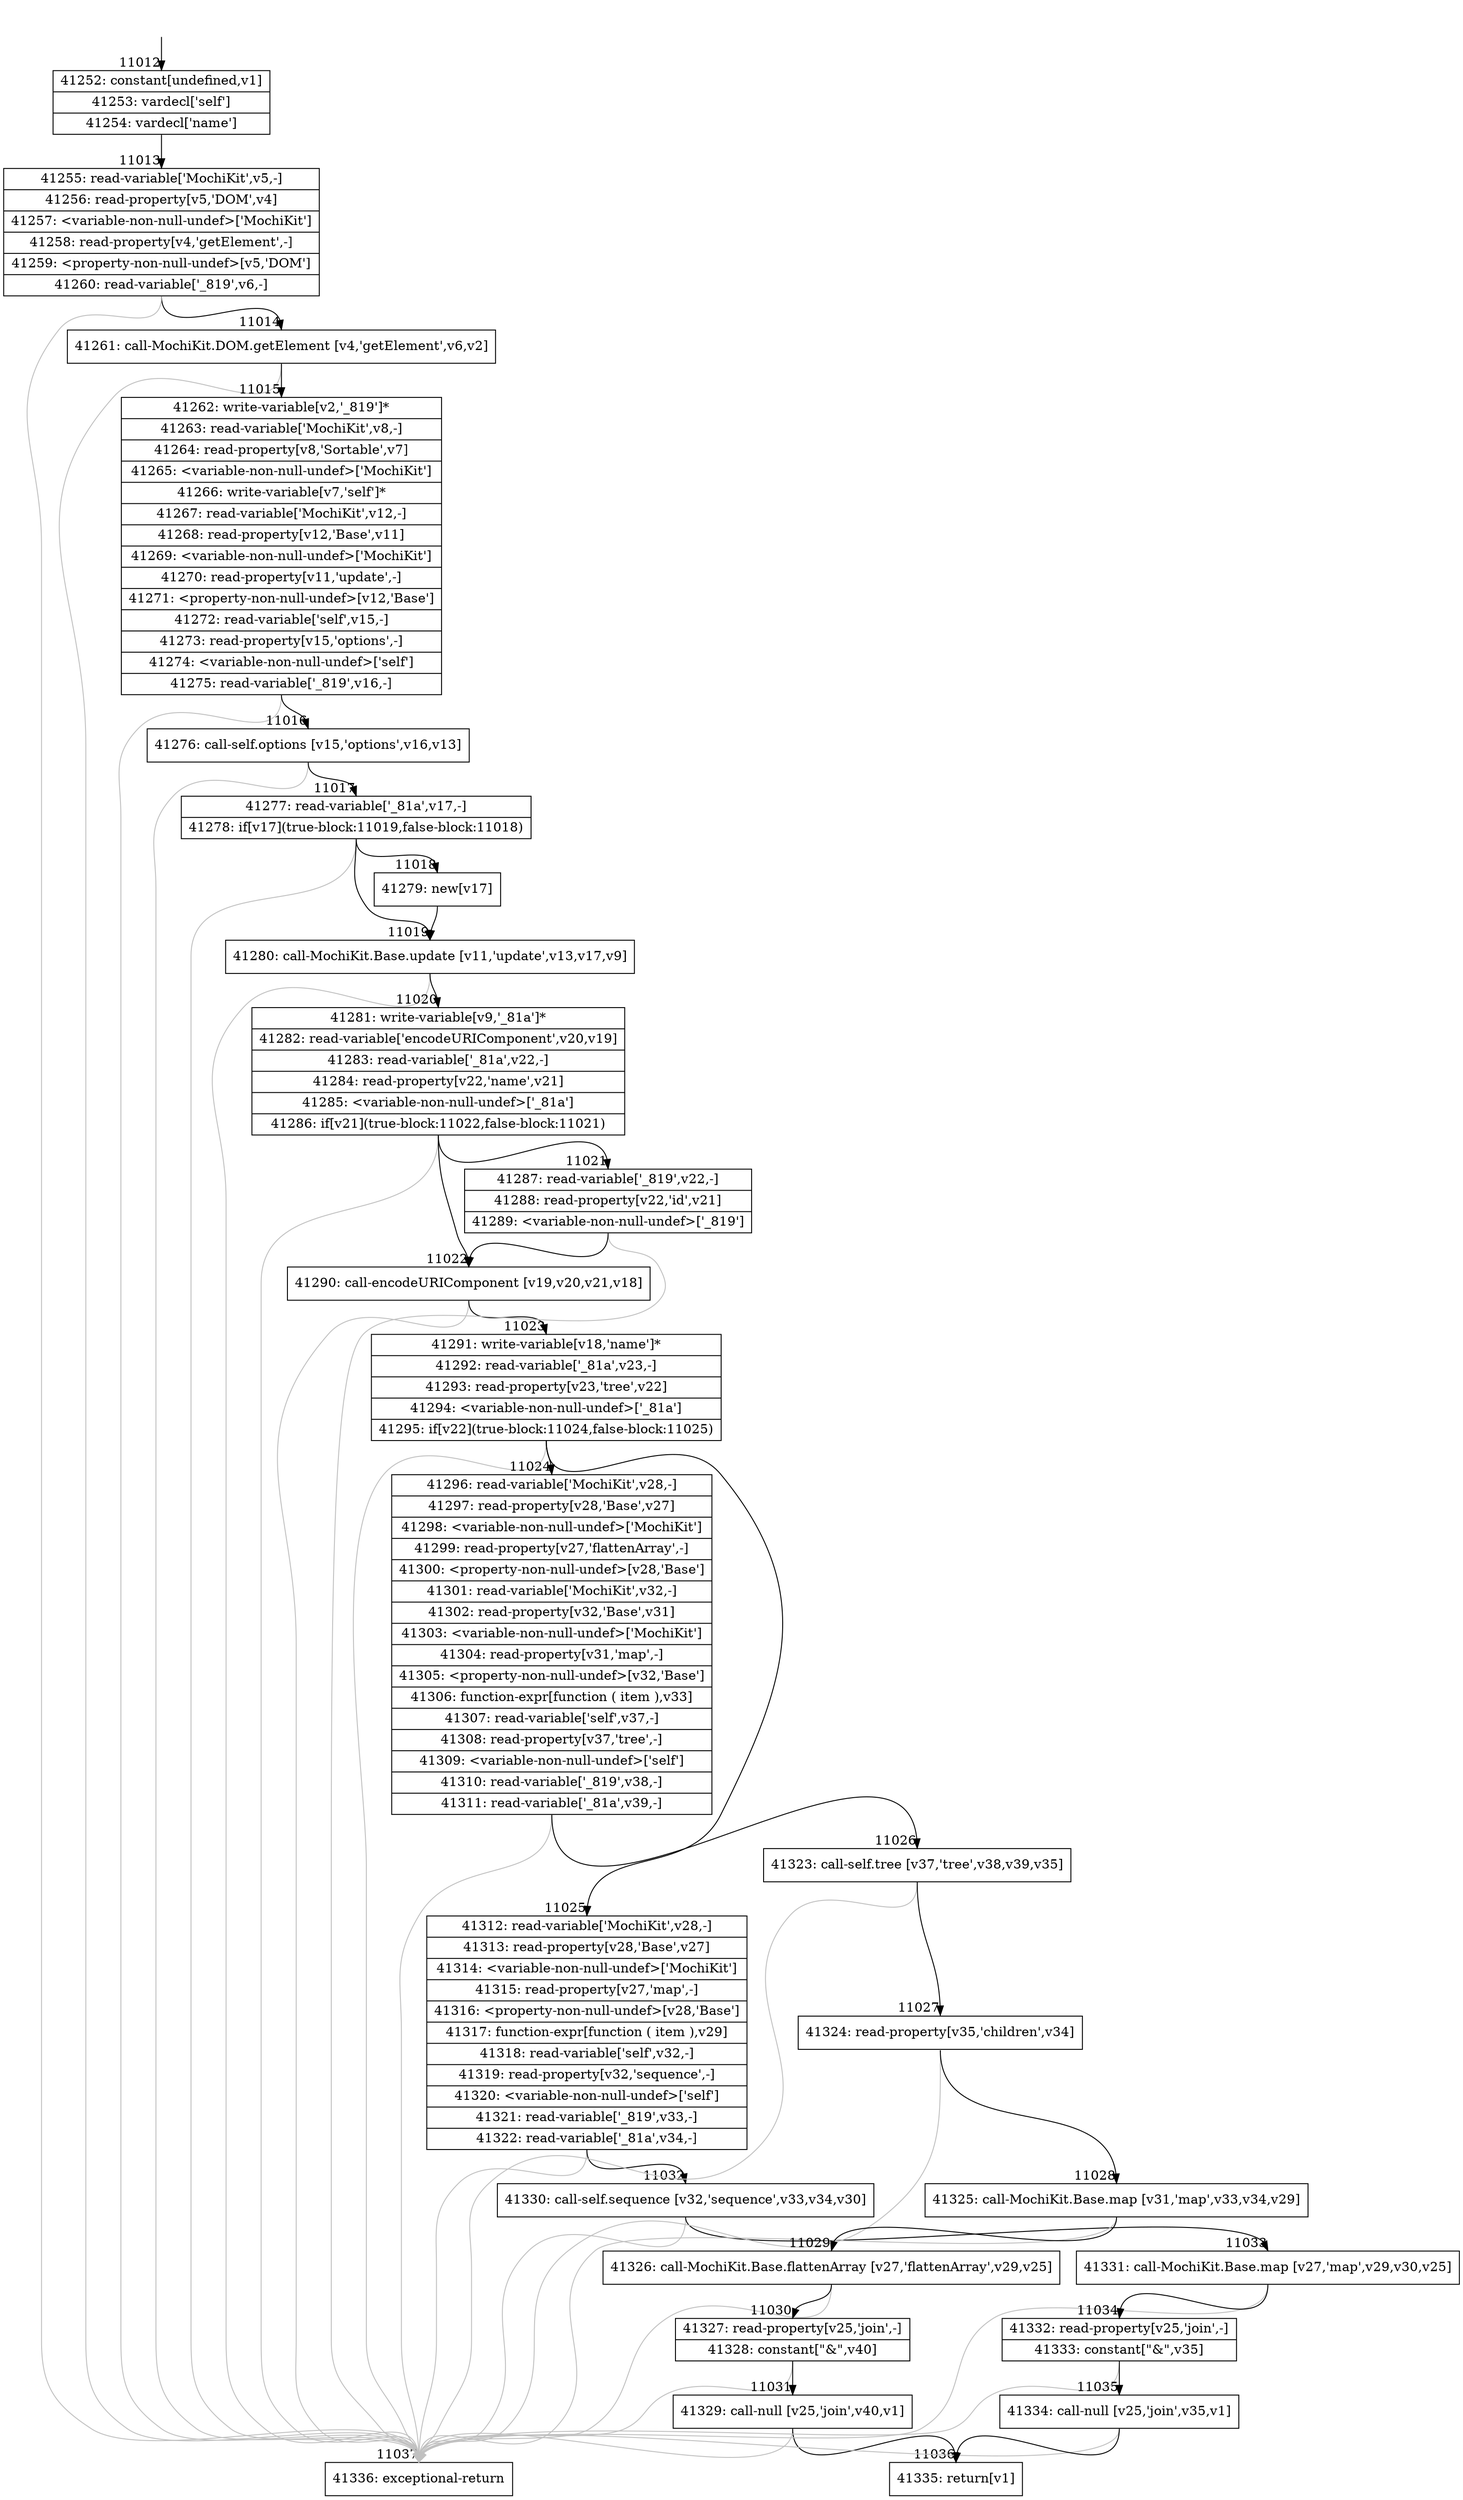 digraph {
rankdir="TD"
BB_entry777[shape=none,label=""];
BB_entry777 -> BB11012 [tailport=s, headport=n, headlabel="    11012"]
BB11012 [shape=record label="{41252: constant[undefined,v1]|41253: vardecl['self']|41254: vardecl['name']}" ] 
BB11012 -> BB11013 [tailport=s, headport=n, headlabel="      11013"]
BB11013 [shape=record label="{41255: read-variable['MochiKit',v5,-]|41256: read-property[v5,'DOM',v4]|41257: \<variable-non-null-undef\>['MochiKit']|41258: read-property[v4,'getElement',-]|41259: \<property-non-null-undef\>[v5,'DOM']|41260: read-variable['_819',v6,-]}" ] 
BB11013 -> BB11014 [tailport=s, headport=n, headlabel="      11014"]
BB11013 -> BB11037 [tailport=s, headport=n, color=gray, headlabel="      11037"]
BB11014 [shape=record label="{41261: call-MochiKit.DOM.getElement [v4,'getElement',v6,v2]}" ] 
BB11014 -> BB11015 [tailport=s, headport=n, headlabel="      11015"]
BB11014 -> BB11037 [tailport=s, headport=n, color=gray]
BB11015 [shape=record label="{41262: write-variable[v2,'_819']*|41263: read-variable['MochiKit',v8,-]|41264: read-property[v8,'Sortable',v7]|41265: \<variable-non-null-undef\>['MochiKit']|41266: write-variable[v7,'self']*|41267: read-variable['MochiKit',v12,-]|41268: read-property[v12,'Base',v11]|41269: \<variable-non-null-undef\>['MochiKit']|41270: read-property[v11,'update',-]|41271: \<property-non-null-undef\>[v12,'Base']|41272: read-variable['self',v15,-]|41273: read-property[v15,'options',-]|41274: \<variable-non-null-undef\>['self']|41275: read-variable['_819',v16,-]}" ] 
BB11015 -> BB11016 [tailport=s, headport=n, headlabel="      11016"]
BB11015 -> BB11037 [tailport=s, headport=n, color=gray]
BB11016 [shape=record label="{41276: call-self.options [v15,'options',v16,v13]}" ] 
BB11016 -> BB11017 [tailport=s, headport=n, headlabel="      11017"]
BB11016 -> BB11037 [tailport=s, headport=n, color=gray]
BB11017 [shape=record label="{41277: read-variable['_81a',v17,-]|41278: if[v17](true-block:11019,false-block:11018)}" ] 
BB11017 -> BB11019 [tailport=s, headport=n, headlabel="      11019"]
BB11017 -> BB11018 [tailport=s, headport=n, headlabel="      11018"]
BB11017 -> BB11037 [tailport=s, headport=n, color=gray]
BB11018 [shape=record label="{41279: new[v17]}" ] 
BB11018 -> BB11019 [tailport=s, headport=n]
BB11019 [shape=record label="{41280: call-MochiKit.Base.update [v11,'update',v13,v17,v9]}" ] 
BB11019 -> BB11020 [tailport=s, headport=n, headlabel="      11020"]
BB11019 -> BB11037 [tailport=s, headport=n, color=gray]
BB11020 [shape=record label="{41281: write-variable[v9,'_81a']*|41282: read-variable['encodeURIComponent',v20,v19]|41283: read-variable['_81a',v22,-]|41284: read-property[v22,'name',v21]|41285: \<variable-non-null-undef\>['_81a']|41286: if[v21](true-block:11022,false-block:11021)}" ] 
BB11020 -> BB11022 [tailport=s, headport=n, headlabel="      11022"]
BB11020 -> BB11021 [tailport=s, headport=n, headlabel="      11021"]
BB11020 -> BB11037 [tailport=s, headport=n, color=gray]
BB11021 [shape=record label="{41287: read-variable['_819',v22,-]|41288: read-property[v22,'id',v21]|41289: \<variable-non-null-undef\>['_819']}" ] 
BB11021 -> BB11022 [tailport=s, headport=n]
BB11021 -> BB11037 [tailport=s, headport=n, color=gray]
BB11022 [shape=record label="{41290: call-encodeURIComponent [v19,v20,v21,v18]}" ] 
BB11022 -> BB11023 [tailport=s, headport=n, headlabel="      11023"]
BB11022 -> BB11037 [tailport=s, headport=n, color=gray]
BB11023 [shape=record label="{41291: write-variable[v18,'name']*|41292: read-variable['_81a',v23,-]|41293: read-property[v23,'tree',v22]|41294: \<variable-non-null-undef\>['_81a']|41295: if[v22](true-block:11024,false-block:11025)}" ] 
BB11023 -> BB11024 [tailport=s, headport=n, headlabel="      11024"]
BB11023 -> BB11025 [tailport=s, headport=n, headlabel="      11025"]
BB11023 -> BB11037 [tailport=s, headport=n, color=gray]
BB11024 [shape=record label="{41296: read-variable['MochiKit',v28,-]|41297: read-property[v28,'Base',v27]|41298: \<variable-non-null-undef\>['MochiKit']|41299: read-property[v27,'flattenArray',-]|41300: \<property-non-null-undef\>[v28,'Base']|41301: read-variable['MochiKit',v32,-]|41302: read-property[v32,'Base',v31]|41303: \<variable-non-null-undef\>['MochiKit']|41304: read-property[v31,'map',-]|41305: \<property-non-null-undef\>[v32,'Base']|41306: function-expr[function ( item ),v33]|41307: read-variable['self',v37,-]|41308: read-property[v37,'tree',-]|41309: \<variable-non-null-undef\>['self']|41310: read-variable['_819',v38,-]|41311: read-variable['_81a',v39,-]}" ] 
BB11024 -> BB11026 [tailport=s, headport=n, headlabel="      11026"]
BB11024 -> BB11037 [tailport=s, headport=n, color=gray]
BB11025 [shape=record label="{41312: read-variable['MochiKit',v28,-]|41313: read-property[v28,'Base',v27]|41314: \<variable-non-null-undef\>['MochiKit']|41315: read-property[v27,'map',-]|41316: \<property-non-null-undef\>[v28,'Base']|41317: function-expr[function ( item ),v29]|41318: read-variable['self',v32,-]|41319: read-property[v32,'sequence',-]|41320: \<variable-non-null-undef\>['self']|41321: read-variable['_819',v33,-]|41322: read-variable['_81a',v34,-]}" ] 
BB11025 -> BB11032 [tailport=s, headport=n, headlabel="      11032"]
BB11025 -> BB11037 [tailport=s, headport=n, color=gray]
BB11026 [shape=record label="{41323: call-self.tree [v37,'tree',v38,v39,v35]}" ] 
BB11026 -> BB11027 [tailport=s, headport=n, headlabel="      11027"]
BB11026 -> BB11037 [tailport=s, headport=n, color=gray]
BB11027 [shape=record label="{41324: read-property[v35,'children',v34]}" ] 
BB11027 -> BB11028 [tailport=s, headport=n, headlabel="      11028"]
BB11027 -> BB11037 [tailport=s, headport=n, color=gray]
BB11028 [shape=record label="{41325: call-MochiKit.Base.map [v31,'map',v33,v34,v29]}" ] 
BB11028 -> BB11029 [tailport=s, headport=n, headlabel="      11029"]
BB11028 -> BB11037 [tailport=s, headport=n, color=gray]
BB11029 [shape=record label="{41326: call-MochiKit.Base.flattenArray [v27,'flattenArray',v29,v25]}" ] 
BB11029 -> BB11030 [tailport=s, headport=n, headlabel="      11030"]
BB11029 -> BB11037 [tailport=s, headport=n, color=gray]
BB11030 [shape=record label="{41327: read-property[v25,'join',-]|41328: constant[\"&\",v40]}" ] 
BB11030 -> BB11031 [tailport=s, headport=n, headlabel="      11031"]
BB11030 -> BB11037 [tailport=s, headport=n, color=gray]
BB11031 [shape=record label="{41329: call-null [v25,'join',v40,v1]}" ] 
BB11031 -> BB11036 [tailport=s, headport=n, headlabel="      11036"]
BB11031 -> BB11037 [tailport=s, headport=n, color=gray]
BB11032 [shape=record label="{41330: call-self.sequence [v32,'sequence',v33,v34,v30]}" ] 
BB11032 -> BB11033 [tailport=s, headport=n, headlabel="      11033"]
BB11032 -> BB11037 [tailport=s, headport=n, color=gray]
BB11033 [shape=record label="{41331: call-MochiKit.Base.map [v27,'map',v29,v30,v25]}" ] 
BB11033 -> BB11034 [tailport=s, headport=n, headlabel="      11034"]
BB11033 -> BB11037 [tailport=s, headport=n, color=gray]
BB11034 [shape=record label="{41332: read-property[v25,'join',-]|41333: constant[\"&\",v35]}" ] 
BB11034 -> BB11035 [tailport=s, headport=n, headlabel="      11035"]
BB11034 -> BB11037 [tailport=s, headport=n, color=gray]
BB11035 [shape=record label="{41334: call-null [v25,'join',v35,v1]}" ] 
BB11035 -> BB11036 [tailport=s, headport=n]
BB11035 -> BB11037 [tailport=s, headport=n, color=gray]
BB11036 [shape=record label="{41335: return[v1]}" ] 
BB11037 [shape=record label="{41336: exceptional-return}" ] 
//#$~ 7693
}
